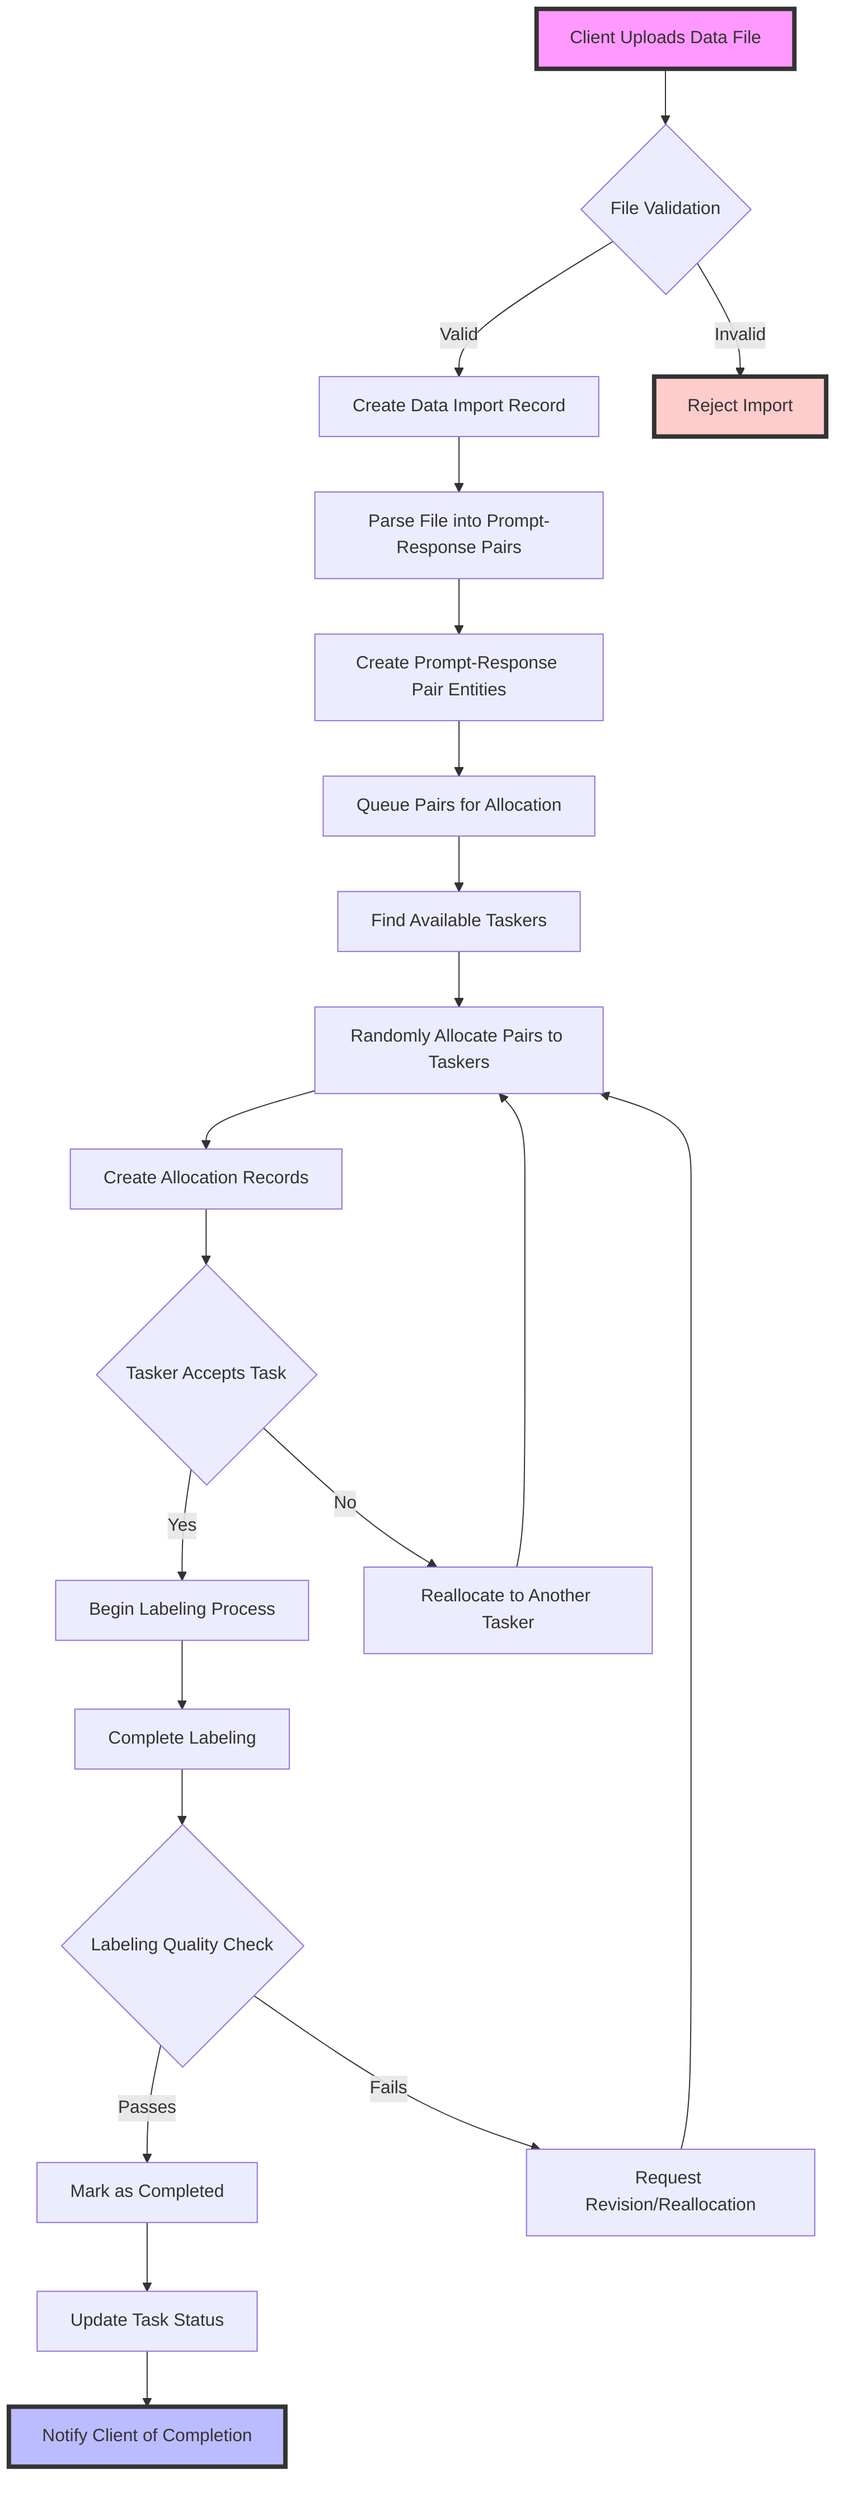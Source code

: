 flowchart TD
    A[Client Uploads Data File] --> B{File Validation}
    B -->|Valid| C[Create Data Import Record]
    B -->|Invalid| D[Reject Import]
    
    C --> E[Parse File into Prompt-Response Pairs]
    E --> F[Create Prompt-Response Pair Entities]
    F --> G[Queue Pairs for Allocation]
    
    G --> H[Find Available Taskers]
    H --> I[Randomly Allocate Pairs to Taskers]
    I --> J[Create Allocation Records]
    
    J --> K{Tasker Accepts Task}
    K -->|Yes| L[Begin Labeling Process]
    K -->|No| M[Reallocate to Another Tasker]
    
    L --> N[Complete Labeling]
    N --> O{Labeling Quality Check}
    O -->|Passes| P[Mark as Completed]
    O -->|Fails| Q[Request Revision/Reallocation]
    
    P --> R[Update Task Status]
    R --> S[Notify Client of Completion]
    
    M --> I
    Q --> I
    
    style A fill:#f9f,stroke:#333,stroke-width:4px
    style S fill:#bbf,stroke:#333,stroke-width:4px
    style D fill:#ffcccc,stroke:#333,stroke-width:4px